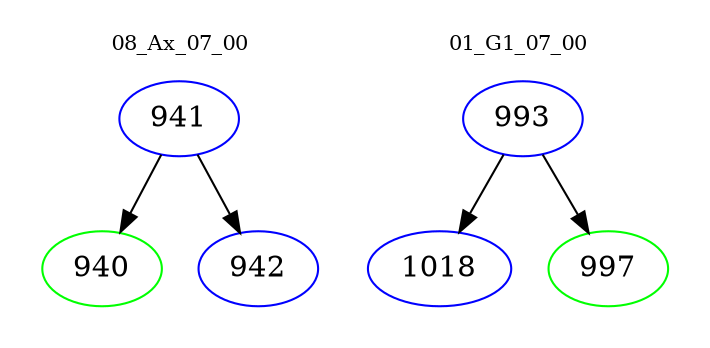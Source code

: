 digraph{
subgraph cluster_0 {
color = white
label = "08_Ax_07_00";
fontsize=10;
T0_941 [label="941", color="blue"]
T0_941 -> T0_940 [color="black"]
T0_940 [label="940", color="green"]
T0_941 -> T0_942 [color="black"]
T0_942 [label="942", color="blue"]
}
subgraph cluster_1 {
color = white
label = "01_G1_07_00";
fontsize=10;
T1_993 [label="993", color="blue"]
T1_993 -> T1_1018 [color="black"]
T1_1018 [label="1018", color="blue"]
T1_993 -> T1_997 [color="black"]
T1_997 [label="997", color="green"]
}
}

